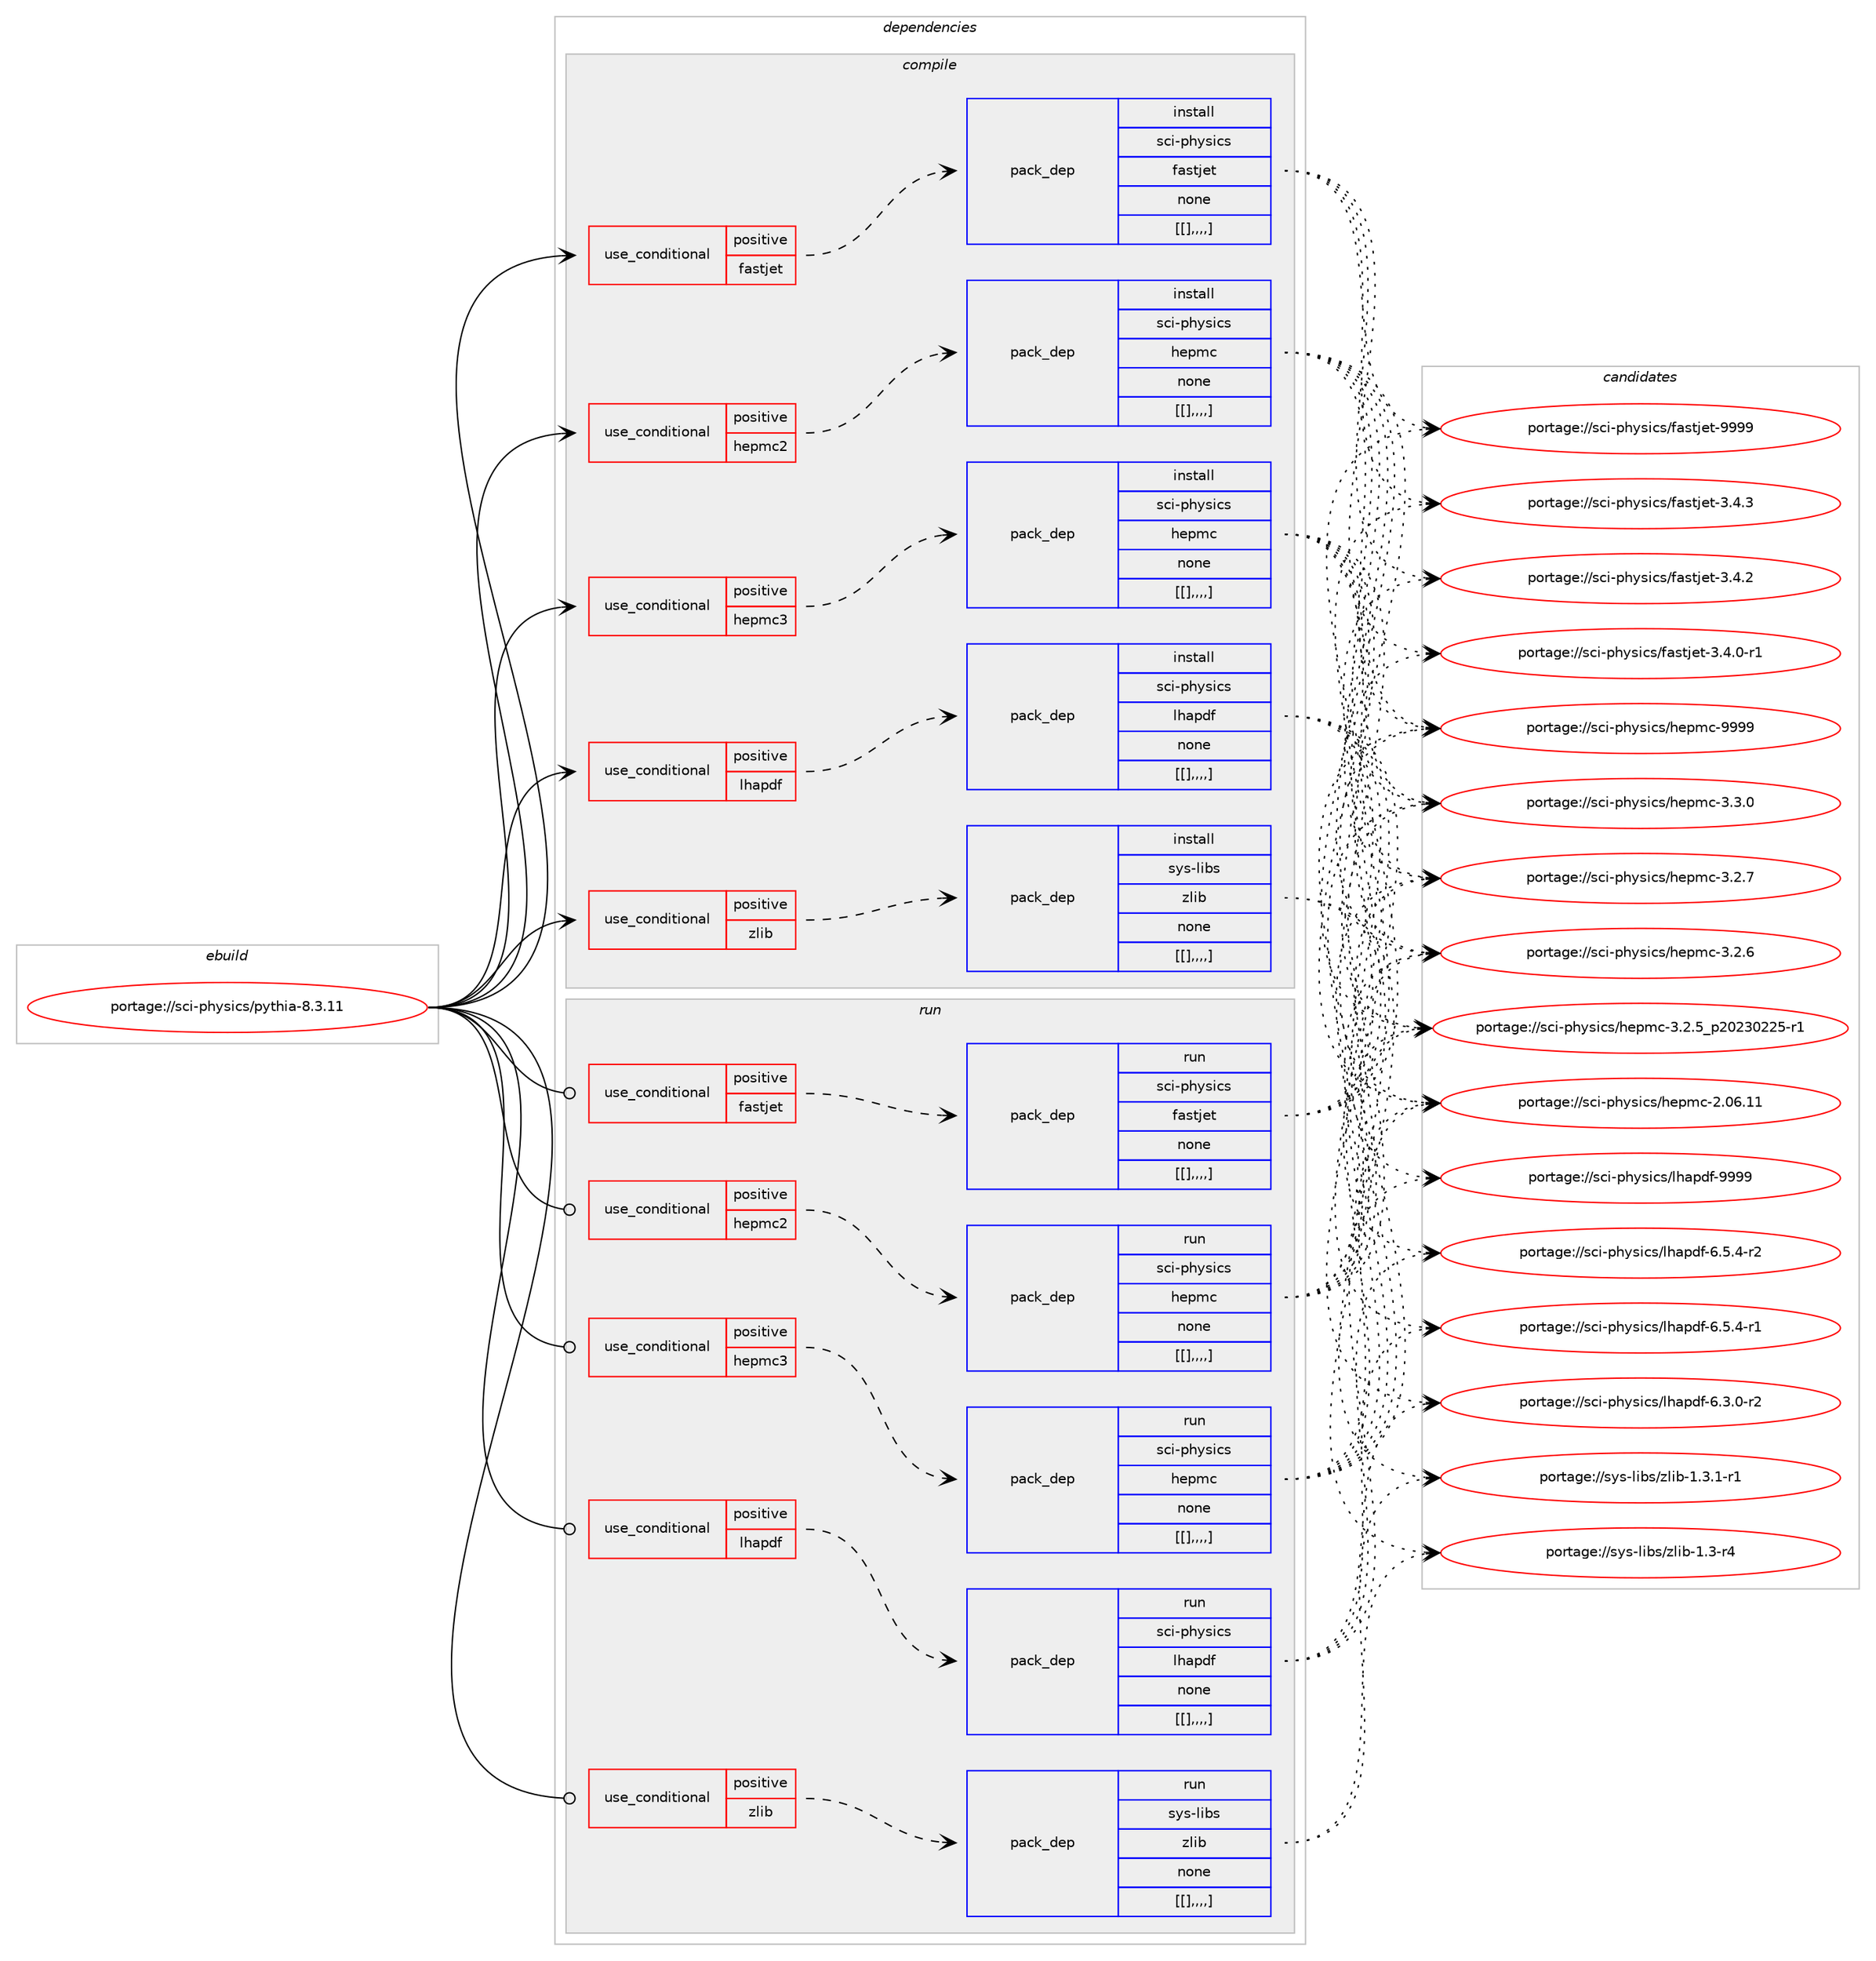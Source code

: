 digraph prolog {

# *************
# Graph options
# *************

newrank=true;
concentrate=true;
compound=true;
graph [rankdir=LR,fontname=Helvetica,fontsize=10,ranksep=1.5];#, ranksep=2.5, nodesep=0.2];
edge  [arrowhead=vee];
node  [fontname=Helvetica,fontsize=10];

# **********
# The ebuild
# **********

subgraph cluster_leftcol {
color=gray;
label=<<i>ebuild</i>>;
id [label="portage://sci-physics/pythia-8.3.11", color=red, width=4, href="../sci-physics/pythia-8.3.11.svg"];
}

# ****************
# The dependencies
# ****************

subgraph cluster_midcol {
color=gray;
label=<<i>dependencies</i>>;
subgraph cluster_compile {
fillcolor="#eeeeee";
style=filled;
label=<<i>compile</i>>;
subgraph cond115463 {
dependency433843 [label=<<TABLE BORDER="0" CELLBORDER="1" CELLSPACING="0" CELLPADDING="4"><TR><TD ROWSPAN="3" CELLPADDING="10">use_conditional</TD></TR><TR><TD>positive</TD></TR><TR><TD>fastjet</TD></TR></TABLE>>, shape=none, color=red];
subgraph pack315178 {
dependency433858 [label=<<TABLE BORDER="0" CELLBORDER="1" CELLSPACING="0" CELLPADDING="4" WIDTH="220"><TR><TD ROWSPAN="6" CELLPADDING="30">pack_dep</TD></TR><TR><TD WIDTH="110">install</TD></TR><TR><TD>sci-physics</TD></TR><TR><TD>fastjet</TD></TR><TR><TD>none</TD></TR><TR><TD>[[],,,,]</TD></TR></TABLE>>, shape=none, color=blue];
}
dependency433843:e -> dependency433858:w [weight=20,style="dashed",arrowhead="vee"];
}
id:e -> dependency433843:w [weight=20,style="solid",arrowhead="vee"];
subgraph cond115510 {
dependency433905 [label=<<TABLE BORDER="0" CELLBORDER="1" CELLSPACING="0" CELLPADDING="4"><TR><TD ROWSPAN="3" CELLPADDING="10">use_conditional</TD></TR><TR><TD>positive</TD></TR><TR><TD>hepmc2</TD></TR></TABLE>>, shape=none, color=red];
subgraph pack315224 {
dependency433919 [label=<<TABLE BORDER="0" CELLBORDER="1" CELLSPACING="0" CELLPADDING="4" WIDTH="220"><TR><TD ROWSPAN="6" CELLPADDING="30">pack_dep</TD></TR><TR><TD WIDTH="110">install</TD></TR><TR><TD>sci-physics</TD></TR><TR><TD>hepmc</TD></TR><TR><TD>none</TD></TR><TR><TD>[[],,,,]</TD></TR></TABLE>>, shape=none, color=blue];
}
dependency433905:e -> dependency433919:w [weight=20,style="dashed",arrowhead="vee"];
}
id:e -> dependency433905:w [weight=20,style="solid",arrowhead="vee"];
subgraph cond115535 {
dependency433953 [label=<<TABLE BORDER="0" CELLBORDER="1" CELLSPACING="0" CELLPADDING="4"><TR><TD ROWSPAN="3" CELLPADDING="10">use_conditional</TD></TR><TR><TD>positive</TD></TR><TR><TD>hepmc3</TD></TR></TABLE>>, shape=none, color=red];
subgraph pack315255 {
dependency433971 [label=<<TABLE BORDER="0" CELLBORDER="1" CELLSPACING="0" CELLPADDING="4" WIDTH="220"><TR><TD ROWSPAN="6" CELLPADDING="30">pack_dep</TD></TR><TR><TD WIDTH="110">install</TD></TR><TR><TD>sci-physics</TD></TR><TR><TD>hepmc</TD></TR><TR><TD>none</TD></TR><TR><TD>[[],,,,]</TD></TR></TABLE>>, shape=none, color=blue];
}
dependency433953:e -> dependency433971:w [weight=20,style="dashed",arrowhead="vee"];
}
id:e -> dependency433953:w [weight=20,style="solid",arrowhead="vee"];
subgraph cond115551 {
dependency433993 [label=<<TABLE BORDER="0" CELLBORDER="1" CELLSPACING="0" CELLPADDING="4"><TR><TD ROWSPAN="3" CELLPADDING="10">use_conditional</TD></TR><TR><TD>positive</TD></TR><TR><TD>lhapdf</TD></TR></TABLE>>, shape=none, color=red];
subgraph pack315266 {
dependency433996 [label=<<TABLE BORDER="0" CELLBORDER="1" CELLSPACING="0" CELLPADDING="4" WIDTH="220"><TR><TD ROWSPAN="6" CELLPADDING="30">pack_dep</TD></TR><TR><TD WIDTH="110">install</TD></TR><TR><TD>sci-physics</TD></TR><TR><TD>lhapdf</TD></TR><TR><TD>none</TD></TR><TR><TD>[[],,,,]</TD></TR></TABLE>>, shape=none, color=blue];
}
dependency433993:e -> dependency433996:w [weight=20,style="dashed",arrowhead="vee"];
}
id:e -> dependency433993:w [weight=20,style="solid",arrowhead="vee"];
subgraph cond115567 {
dependency434016 [label=<<TABLE BORDER="0" CELLBORDER="1" CELLSPACING="0" CELLPADDING="4"><TR><TD ROWSPAN="3" CELLPADDING="10">use_conditional</TD></TR><TR><TD>positive</TD></TR><TR><TD>zlib</TD></TR></TABLE>>, shape=none, color=red];
subgraph pack315296 {
dependency434051 [label=<<TABLE BORDER="0" CELLBORDER="1" CELLSPACING="0" CELLPADDING="4" WIDTH="220"><TR><TD ROWSPAN="6" CELLPADDING="30">pack_dep</TD></TR><TR><TD WIDTH="110">install</TD></TR><TR><TD>sys-libs</TD></TR><TR><TD>zlib</TD></TR><TR><TD>none</TD></TR><TR><TD>[[],,,,]</TD></TR></TABLE>>, shape=none, color=blue];
}
dependency434016:e -> dependency434051:w [weight=20,style="dashed",arrowhead="vee"];
}
id:e -> dependency434016:w [weight=20,style="solid",arrowhead="vee"];
}
subgraph cluster_compileandrun {
fillcolor="#eeeeee";
style=filled;
label=<<i>compile and run</i>>;
}
subgraph cluster_run {
fillcolor="#eeeeee";
style=filled;
label=<<i>run</i>>;
subgraph cond115582 {
dependency434054 [label=<<TABLE BORDER="0" CELLBORDER="1" CELLSPACING="0" CELLPADDING="4"><TR><TD ROWSPAN="3" CELLPADDING="10">use_conditional</TD></TR><TR><TD>positive</TD></TR><TR><TD>fastjet</TD></TR></TABLE>>, shape=none, color=red];
subgraph pack315300 {
dependency434057 [label=<<TABLE BORDER="0" CELLBORDER="1" CELLSPACING="0" CELLPADDING="4" WIDTH="220"><TR><TD ROWSPAN="6" CELLPADDING="30">pack_dep</TD></TR><TR><TD WIDTH="110">run</TD></TR><TR><TD>sci-physics</TD></TR><TR><TD>fastjet</TD></TR><TR><TD>none</TD></TR><TR><TD>[[],,,,]</TD></TR></TABLE>>, shape=none, color=blue];
}
dependency434054:e -> dependency434057:w [weight=20,style="dashed",arrowhead="vee"];
}
id:e -> dependency434054:w [weight=20,style="solid",arrowhead="odot"];
subgraph cond115584 {
dependency434059 [label=<<TABLE BORDER="0" CELLBORDER="1" CELLSPACING="0" CELLPADDING="4"><TR><TD ROWSPAN="3" CELLPADDING="10">use_conditional</TD></TR><TR><TD>positive</TD></TR><TR><TD>hepmc2</TD></TR></TABLE>>, shape=none, color=red];
subgraph pack315317 {
dependency434093 [label=<<TABLE BORDER="0" CELLBORDER="1" CELLSPACING="0" CELLPADDING="4" WIDTH="220"><TR><TD ROWSPAN="6" CELLPADDING="30">pack_dep</TD></TR><TR><TD WIDTH="110">run</TD></TR><TR><TD>sci-physics</TD></TR><TR><TD>hepmc</TD></TR><TR><TD>none</TD></TR><TR><TD>[[],,,,]</TD></TR></TABLE>>, shape=none, color=blue];
}
dependency434059:e -> dependency434093:w [weight=20,style="dashed",arrowhead="vee"];
}
id:e -> dependency434059:w [weight=20,style="solid",arrowhead="odot"];
subgraph cond115614 {
dependency434124 [label=<<TABLE BORDER="0" CELLBORDER="1" CELLSPACING="0" CELLPADDING="4"><TR><TD ROWSPAN="3" CELLPADDING="10">use_conditional</TD></TR><TR><TD>positive</TD></TR><TR><TD>hepmc3</TD></TR></TABLE>>, shape=none, color=red];
subgraph pack315360 {
dependency434195 [label=<<TABLE BORDER="0" CELLBORDER="1" CELLSPACING="0" CELLPADDING="4" WIDTH="220"><TR><TD ROWSPAN="6" CELLPADDING="30">pack_dep</TD></TR><TR><TD WIDTH="110">run</TD></TR><TR><TD>sci-physics</TD></TR><TR><TD>hepmc</TD></TR><TR><TD>none</TD></TR><TR><TD>[[],,,,]</TD></TR></TABLE>>, shape=none, color=blue];
}
dependency434124:e -> dependency434195:w [weight=20,style="dashed",arrowhead="vee"];
}
id:e -> dependency434124:w [weight=20,style="solid",arrowhead="odot"];
subgraph cond115638 {
dependency434213 [label=<<TABLE BORDER="0" CELLBORDER="1" CELLSPACING="0" CELLPADDING="4"><TR><TD ROWSPAN="3" CELLPADDING="10">use_conditional</TD></TR><TR><TD>positive</TD></TR><TR><TD>lhapdf</TD></TR></TABLE>>, shape=none, color=red];
subgraph pack315414 {
dependency434242 [label=<<TABLE BORDER="0" CELLBORDER="1" CELLSPACING="0" CELLPADDING="4" WIDTH="220"><TR><TD ROWSPAN="6" CELLPADDING="30">pack_dep</TD></TR><TR><TD WIDTH="110">run</TD></TR><TR><TD>sci-physics</TD></TR><TR><TD>lhapdf</TD></TR><TR><TD>none</TD></TR><TR><TD>[[],,,,]</TD></TR></TABLE>>, shape=none, color=blue];
}
dependency434213:e -> dependency434242:w [weight=20,style="dashed",arrowhead="vee"];
}
id:e -> dependency434213:w [weight=20,style="solid",arrowhead="odot"];
subgraph cond115671 {
dependency434284 [label=<<TABLE BORDER="0" CELLBORDER="1" CELLSPACING="0" CELLPADDING="4"><TR><TD ROWSPAN="3" CELLPADDING="10">use_conditional</TD></TR><TR><TD>positive</TD></TR><TR><TD>zlib</TD></TR></TABLE>>, shape=none, color=red];
subgraph pack315452 {
dependency434313 [label=<<TABLE BORDER="0" CELLBORDER="1" CELLSPACING="0" CELLPADDING="4" WIDTH="220"><TR><TD ROWSPAN="6" CELLPADDING="30">pack_dep</TD></TR><TR><TD WIDTH="110">run</TD></TR><TR><TD>sys-libs</TD></TR><TR><TD>zlib</TD></TR><TR><TD>none</TD></TR><TR><TD>[[],,,,]</TD></TR></TABLE>>, shape=none, color=blue];
}
dependency434284:e -> dependency434313:w [weight=20,style="dashed",arrowhead="vee"];
}
id:e -> dependency434284:w [weight=20,style="solid",arrowhead="odot"];
}
}

# **************
# The candidates
# **************

subgraph cluster_choices {
rank=same;
color=gray;
label=<<i>candidates</i>>;

subgraph choice314707 {
color=black;
nodesep=1;
choice11599105451121041211151059911547102971151161061011164557575757 [label="portage://sci-physics/fastjet-9999", color=red, width=4,href="../sci-physics/fastjet-9999.svg"];
choice1159910545112104121115105991154710297115116106101116455146524651 [label="portage://sci-physics/fastjet-3.4.3", color=red, width=4,href="../sci-physics/fastjet-3.4.3.svg"];
choice1159910545112104121115105991154710297115116106101116455146524650 [label="portage://sci-physics/fastjet-3.4.2", color=red, width=4,href="../sci-physics/fastjet-3.4.2.svg"];
choice11599105451121041211151059911547102971151161061011164551465246484511449 [label="portage://sci-physics/fastjet-3.4.0-r1", color=red, width=4,href="../sci-physics/fastjet-3.4.0-r1.svg"];
dependency433858:e -> choice11599105451121041211151059911547102971151161061011164557575757:w [style=dotted,weight="100"];
dependency433858:e -> choice1159910545112104121115105991154710297115116106101116455146524651:w [style=dotted,weight="100"];
dependency433858:e -> choice1159910545112104121115105991154710297115116106101116455146524650:w [style=dotted,weight="100"];
dependency433858:e -> choice11599105451121041211151059911547102971151161061011164551465246484511449:w [style=dotted,weight="100"];
}
subgraph choice314720 {
color=black;
nodesep=1;
choice11599105451121041211151059911547104101112109994557575757 [label="portage://sci-physics/hepmc-9999", color=red, width=4,href="../sci-physics/hepmc-9999.svg"];
choice1159910545112104121115105991154710410111210999455146514648 [label="portage://sci-physics/hepmc-3.3.0", color=red, width=4,href="../sci-physics/hepmc-3.3.0.svg"];
choice1159910545112104121115105991154710410111210999455146504655 [label="portage://sci-physics/hepmc-3.2.7", color=red, width=4,href="../sci-physics/hepmc-3.2.7.svg"];
choice1159910545112104121115105991154710410111210999455146504654 [label="portage://sci-physics/hepmc-3.2.6", color=red, width=4,href="../sci-physics/hepmc-3.2.6.svg"];
choice11599105451121041211151059911547104101112109994551465046539511250485051485050534511449 [label="portage://sci-physics/hepmc-3.2.5_p20230225-r1", color=red, width=4,href="../sci-physics/hepmc-3.2.5_p20230225-r1.svg"];
choice11599105451121041211151059911547104101112109994550464854464949 [label="portage://sci-physics/hepmc-2.06.11", color=red, width=4,href="../sci-physics/hepmc-2.06.11.svg"];
dependency433919:e -> choice11599105451121041211151059911547104101112109994557575757:w [style=dotted,weight="100"];
dependency433919:e -> choice1159910545112104121115105991154710410111210999455146514648:w [style=dotted,weight="100"];
dependency433919:e -> choice1159910545112104121115105991154710410111210999455146504655:w [style=dotted,weight="100"];
dependency433919:e -> choice1159910545112104121115105991154710410111210999455146504654:w [style=dotted,weight="100"];
dependency433919:e -> choice11599105451121041211151059911547104101112109994551465046539511250485051485050534511449:w [style=dotted,weight="100"];
dependency433919:e -> choice11599105451121041211151059911547104101112109994550464854464949:w [style=dotted,weight="100"];
}
subgraph choice314730 {
color=black;
nodesep=1;
choice11599105451121041211151059911547104101112109994557575757 [label="portage://sci-physics/hepmc-9999", color=red, width=4,href="../sci-physics/hepmc-9999.svg"];
choice1159910545112104121115105991154710410111210999455146514648 [label="portage://sci-physics/hepmc-3.3.0", color=red, width=4,href="../sci-physics/hepmc-3.3.0.svg"];
choice1159910545112104121115105991154710410111210999455146504655 [label="portage://sci-physics/hepmc-3.2.7", color=red, width=4,href="../sci-physics/hepmc-3.2.7.svg"];
choice1159910545112104121115105991154710410111210999455146504654 [label="portage://sci-physics/hepmc-3.2.6", color=red, width=4,href="../sci-physics/hepmc-3.2.6.svg"];
choice11599105451121041211151059911547104101112109994551465046539511250485051485050534511449 [label="portage://sci-physics/hepmc-3.2.5_p20230225-r1", color=red, width=4,href="../sci-physics/hepmc-3.2.5_p20230225-r1.svg"];
choice11599105451121041211151059911547104101112109994550464854464949 [label="portage://sci-physics/hepmc-2.06.11", color=red, width=4,href="../sci-physics/hepmc-2.06.11.svg"];
dependency433971:e -> choice11599105451121041211151059911547104101112109994557575757:w [style=dotted,weight="100"];
dependency433971:e -> choice1159910545112104121115105991154710410111210999455146514648:w [style=dotted,weight="100"];
dependency433971:e -> choice1159910545112104121115105991154710410111210999455146504655:w [style=dotted,weight="100"];
dependency433971:e -> choice1159910545112104121115105991154710410111210999455146504654:w [style=dotted,weight="100"];
dependency433971:e -> choice11599105451121041211151059911547104101112109994551465046539511250485051485050534511449:w [style=dotted,weight="100"];
dependency433971:e -> choice11599105451121041211151059911547104101112109994550464854464949:w [style=dotted,weight="100"];
}
subgraph choice314745 {
color=black;
nodesep=1;
choice11599105451121041211151059911547108104971121001024557575757 [label="portage://sci-physics/lhapdf-9999", color=red, width=4,href="../sci-physics/lhapdf-9999.svg"];
choice11599105451121041211151059911547108104971121001024554465346524511450 [label="portage://sci-physics/lhapdf-6.5.4-r2", color=red, width=4,href="../sci-physics/lhapdf-6.5.4-r2.svg"];
choice11599105451121041211151059911547108104971121001024554465346524511449 [label="portage://sci-physics/lhapdf-6.5.4-r1", color=red, width=4,href="../sci-physics/lhapdf-6.5.4-r1.svg"];
choice11599105451121041211151059911547108104971121001024554465146484511450 [label="portage://sci-physics/lhapdf-6.3.0-r2", color=red, width=4,href="../sci-physics/lhapdf-6.3.0-r2.svg"];
dependency433996:e -> choice11599105451121041211151059911547108104971121001024557575757:w [style=dotted,weight="100"];
dependency433996:e -> choice11599105451121041211151059911547108104971121001024554465346524511450:w [style=dotted,weight="100"];
dependency433996:e -> choice11599105451121041211151059911547108104971121001024554465346524511449:w [style=dotted,weight="100"];
dependency433996:e -> choice11599105451121041211151059911547108104971121001024554465146484511450:w [style=dotted,weight="100"];
}
subgraph choice314762 {
color=black;
nodesep=1;
choice115121115451081059811547122108105984549465146494511449 [label="portage://sys-libs/zlib-1.3.1-r1", color=red, width=4,href="../sys-libs/zlib-1.3.1-r1.svg"];
choice11512111545108105981154712210810598454946514511452 [label="portage://sys-libs/zlib-1.3-r4", color=red, width=4,href="../sys-libs/zlib-1.3-r4.svg"];
dependency434051:e -> choice115121115451081059811547122108105984549465146494511449:w [style=dotted,weight="100"];
dependency434051:e -> choice11512111545108105981154712210810598454946514511452:w [style=dotted,weight="100"];
}
subgraph choice314779 {
color=black;
nodesep=1;
choice11599105451121041211151059911547102971151161061011164557575757 [label="portage://sci-physics/fastjet-9999", color=red, width=4,href="../sci-physics/fastjet-9999.svg"];
choice1159910545112104121115105991154710297115116106101116455146524651 [label="portage://sci-physics/fastjet-3.4.3", color=red, width=4,href="../sci-physics/fastjet-3.4.3.svg"];
choice1159910545112104121115105991154710297115116106101116455146524650 [label="portage://sci-physics/fastjet-3.4.2", color=red, width=4,href="../sci-physics/fastjet-3.4.2.svg"];
choice11599105451121041211151059911547102971151161061011164551465246484511449 [label="portage://sci-physics/fastjet-3.4.0-r1", color=red, width=4,href="../sci-physics/fastjet-3.4.0-r1.svg"];
dependency434057:e -> choice11599105451121041211151059911547102971151161061011164557575757:w [style=dotted,weight="100"];
dependency434057:e -> choice1159910545112104121115105991154710297115116106101116455146524651:w [style=dotted,weight="100"];
dependency434057:e -> choice1159910545112104121115105991154710297115116106101116455146524650:w [style=dotted,weight="100"];
dependency434057:e -> choice11599105451121041211151059911547102971151161061011164551465246484511449:w [style=dotted,weight="100"];
}
subgraph choice314783 {
color=black;
nodesep=1;
choice11599105451121041211151059911547104101112109994557575757 [label="portage://sci-physics/hepmc-9999", color=red, width=4,href="../sci-physics/hepmc-9999.svg"];
choice1159910545112104121115105991154710410111210999455146514648 [label="portage://sci-physics/hepmc-3.3.0", color=red, width=4,href="../sci-physics/hepmc-3.3.0.svg"];
choice1159910545112104121115105991154710410111210999455146504655 [label="portage://sci-physics/hepmc-3.2.7", color=red, width=4,href="../sci-physics/hepmc-3.2.7.svg"];
choice1159910545112104121115105991154710410111210999455146504654 [label="portage://sci-physics/hepmc-3.2.6", color=red, width=4,href="../sci-physics/hepmc-3.2.6.svg"];
choice11599105451121041211151059911547104101112109994551465046539511250485051485050534511449 [label="portage://sci-physics/hepmc-3.2.5_p20230225-r1", color=red, width=4,href="../sci-physics/hepmc-3.2.5_p20230225-r1.svg"];
choice11599105451121041211151059911547104101112109994550464854464949 [label="portage://sci-physics/hepmc-2.06.11", color=red, width=4,href="../sci-physics/hepmc-2.06.11.svg"];
dependency434093:e -> choice11599105451121041211151059911547104101112109994557575757:w [style=dotted,weight="100"];
dependency434093:e -> choice1159910545112104121115105991154710410111210999455146514648:w [style=dotted,weight="100"];
dependency434093:e -> choice1159910545112104121115105991154710410111210999455146504655:w [style=dotted,weight="100"];
dependency434093:e -> choice1159910545112104121115105991154710410111210999455146504654:w [style=dotted,weight="100"];
dependency434093:e -> choice11599105451121041211151059911547104101112109994551465046539511250485051485050534511449:w [style=dotted,weight="100"];
dependency434093:e -> choice11599105451121041211151059911547104101112109994550464854464949:w [style=dotted,weight="100"];
}
subgraph choice314796 {
color=black;
nodesep=1;
choice11599105451121041211151059911547104101112109994557575757 [label="portage://sci-physics/hepmc-9999", color=red, width=4,href="../sci-physics/hepmc-9999.svg"];
choice1159910545112104121115105991154710410111210999455146514648 [label="portage://sci-physics/hepmc-3.3.0", color=red, width=4,href="../sci-physics/hepmc-3.3.0.svg"];
choice1159910545112104121115105991154710410111210999455146504655 [label="portage://sci-physics/hepmc-3.2.7", color=red, width=4,href="../sci-physics/hepmc-3.2.7.svg"];
choice1159910545112104121115105991154710410111210999455146504654 [label="portage://sci-physics/hepmc-3.2.6", color=red, width=4,href="../sci-physics/hepmc-3.2.6.svg"];
choice11599105451121041211151059911547104101112109994551465046539511250485051485050534511449 [label="portage://sci-physics/hepmc-3.2.5_p20230225-r1", color=red, width=4,href="../sci-physics/hepmc-3.2.5_p20230225-r1.svg"];
choice11599105451121041211151059911547104101112109994550464854464949 [label="portage://sci-physics/hepmc-2.06.11", color=red, width=4,href="../sci-physics/hepmc-2.06.11.svg"];
dependency434195:e -> choice11599105451121041211151059911547104101112109994557575757:w [style=dotted,weight="100"];
dependency434195:e -> choice1159910545112104121115105991154710410111210999455146514648:w [style=dotted,weight="100"];
dependency434195:e -> choice1159910545112104121115105991154710410111210999455146504655:w [style=dotted,weight="100"];
dependency434195:e -> choice1159910545112104121115105991154710410111210999455146504654:w [style=dotted,weight="100"];
dependency434195:e -> choice11599105451121041211151059911547104101112109994551465046539511250485051485050534511449:w [style=dotted,weight="100"];
dependency434195:e -> choice11599105451121041211151059911547104101112109994550464854464949:w [style=dotted,weight="100"];
}
subgraph choice314803 {
color=black;
nodesep=1;
choice11599105451121041211151059911547108104971121001024557575757 [label="portage://sci-physics/lhapdf-9999", color=red, width=4,href="../sci-physics/lhapdf-9999.svg"];
choice11599105451121041211151059911547108104971121001024554465346524511450 [label="portage://sci-physics/lhapdf-6.5.4-r2", color=red, width=4,href="../sci-physics/lhapdf-6.5.4-r2.svg"];
choice11599105451121041211151059911547108104971121001024554465346524511449 [label="portage://sci-physics/lhapdf-6.5.4-r1", color=red, width=4,href="../sci-physics/lhapdf-6.5.4-r1.svg"];
choice11599105451121041211151059911547108104971121001024554465146484511450 [label="portage://sci-physics/lhapdf-6.3.0-r2", color=red, width=4,href="../sci-physics/lhapdf-6.3.0-r2.svg"];
dependency434242:e -> choice11599105451121041211151059911547108104971121001024557575757:w [style=dotted,weight="100"];
dependency434242:e -> choice11599105451121041211151059911547108104971121001024554465346524511450:w [style=dotted,weight="100"];
dependency434242:e -> choice11599105451121041211151059911547108104971121001024554465346524511449:w [style=dotted,weight="100"];
dependency434242:e -> choice11599105451121041211151059911547108104971121001024554465146484511450:w [style=dotted,weight="100"];
}
subgraph choice314807 {
color=black;
nodesep=1;
choice115121115451081059811547122108105984549465146494511449 [label="portage://sys-libs/zlib-1.3.1-r1", color=red, width=4,href="../sys-libs/zlib-1.3.1-r1.svg"];
choice11512111545108105981154712210810598454946514511452 [label="portage://sys-libs/zlib-1.3-r4", color=red, width=4,href="../sys-libs/zlib-1.3-r4.svg"];
dependency434313:e -> choice115121115451081059811547122108105984549465146494511449:w [style=dotted,weight="100"];
dependency434313:e -> choice11512111545108105981154712210810598454946514511452:w [style=dotted,weight="100"];
}
}

}
